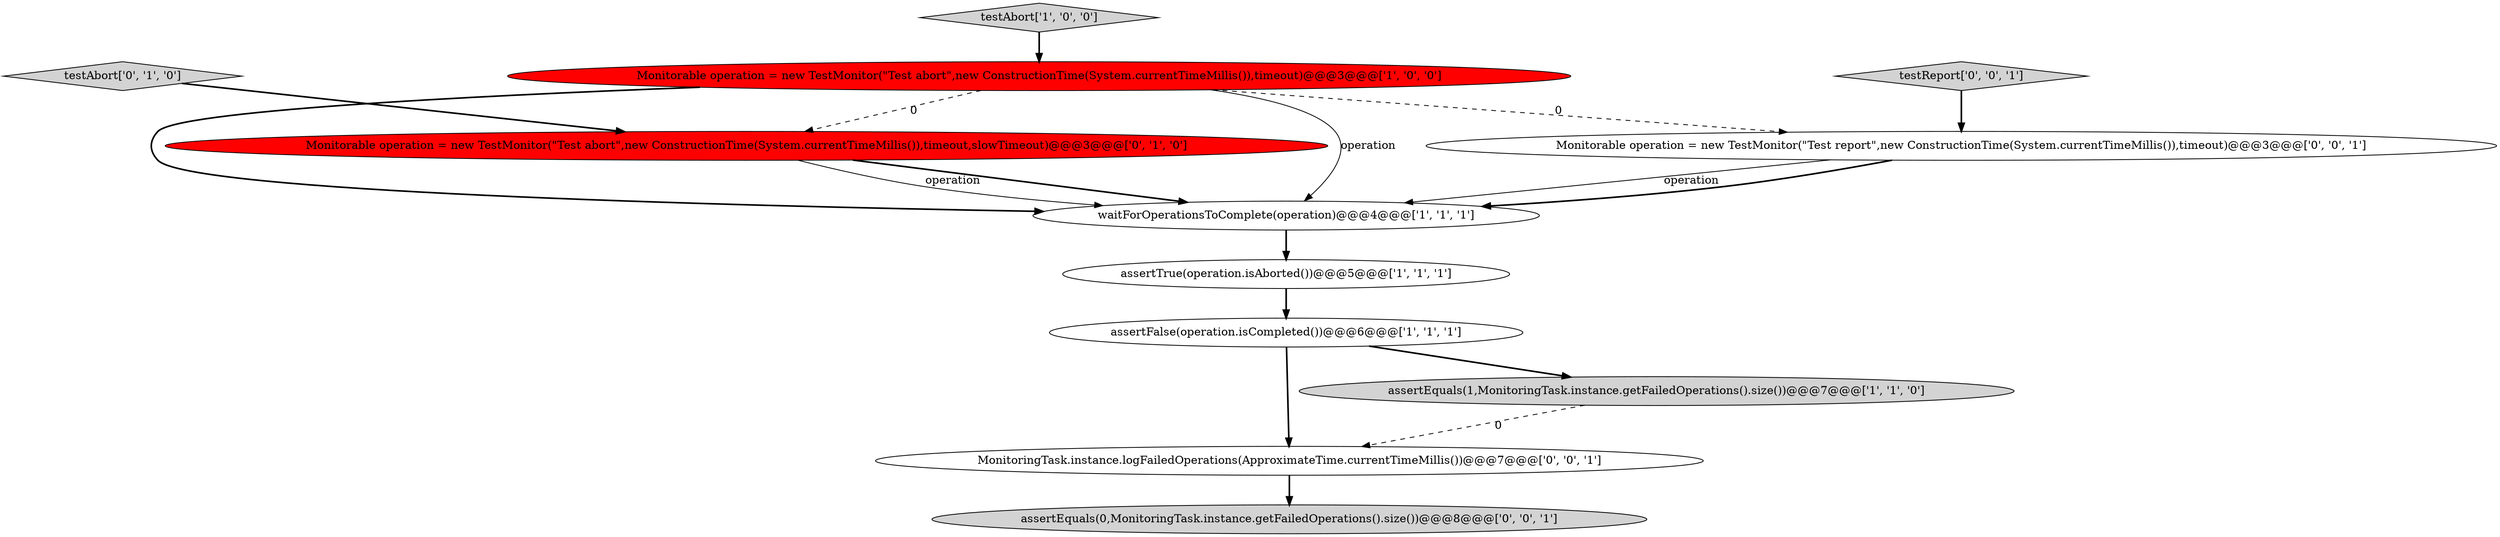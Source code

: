 digraph {
3 [style = filled, label = "assertTrue(operation.isAborted())@@@5@@@['1', '1', '1']", fillcolor = white, shape = ellipse image = "AAA0AAABBB1BBB"];
2 [style = filled, label = "assertFalse(operation.isCompleted())@@@6@@@['1', '1', '1']", fillcolor = white, shape = ellipse image = "AAA0AAABBB1BBB"];
11 [style = filled, label = "MonitoringTask.instance.logFailedOperations(ApproximateTime.currentTimeMillis())@@@7@@@['0', '0', '1']", fillcolor = white, shape = ellipse image = "AAA0AAABBB3BBB"];
6 [style = filled, label = "testAbort['0', '1', '0']", fillcolor = lightgray, shape = diamond image = "AAA0AAABBB2BBB"];
10 [style = filled, label = "testReport['0', '0', '1']", fillcolor = lightgray, shape = diamond image = "AAA0AAABBB3BBB"];
1 [style = filled, label = "waitForOperationsToComplete(operation)@@@4@@@['1', '1', '1']", fillcolor = white, shape = ellipse image = "AAA0AAABBB1BBB"];
5 [style = filled, label = "Monitorable operation = new TestMonitor(\"Test abort\",new ConstructionTime(System.currentTimeMillis()),timeout)@@@3@@@['1', '0', '0']", fillcolor = red, shape = ellipse image = "AAA1AAABBB1BBB"];
0 [style = filled, label = "assertEquals(1,MonitoringTask.instance.getFailedOperations().size())@@@7@@@['1', '1', '0']", fillcolor = lightgray, shape = ellipse image = "AAA0AAABBB1BBB"];
7 [style = filled, label = "Monitorable operation = new TestMonitor(\"Test abort\",new ConstructionTime(System.currentTimeMillis()),timeout,slowTimeout)@@@3@@@['0', '1', '0']", fillcolor = red, shape = ellipse image = "AAA1AAABBB2BBB"];
9 [style = filled, label = "Monitorable operation = new TestMonitor(\"Test report\",new ConstructionTime(System.currentTimeMillis()),timeout)@@@3@@@['0', '0', '1']", fillcolor = white, shape = ellipse image = "AAA0AAABBB3BBB"];
4 [style = filled, label = "testAbort['1', '0', '0']", fillcolor = lightgray, shape = diamond image = "AAA0AAABBB1BBB"];
8 [style = filled, label = "assertEquals(0,MonitoringTask.instance.getFailedOperations().size())@@@8@@@['0', '0', '1']", fillcolor = lightgray, shape = ellipse image = "AAA0AAABBB3BBB"];
1->3 [style = bold, label=""];
11->8 [style = bold, label=""];
5->1 [style = bold, label=""];
5->9 [style = dashed, label="0"];
9->1 [style = solid, label="operation"];
5->1 [style = solid, label="operation"];
2->0 [style = bold, label=""];
10->9 [style = bold, label=""];
7->1 [style = bold, label=""];
0->11 [style = dashed, label="0"];
5->7 [style = dashed, label="0"];
3->2 [style = bold, label=""];
6->7 [style = bold, label=""];
9->1 [style = bold, label=""];
4->5 [style = bold, label=""];
2->11 [style = bold, label=""];
7->1 [style = solid, label="operation"];
}
